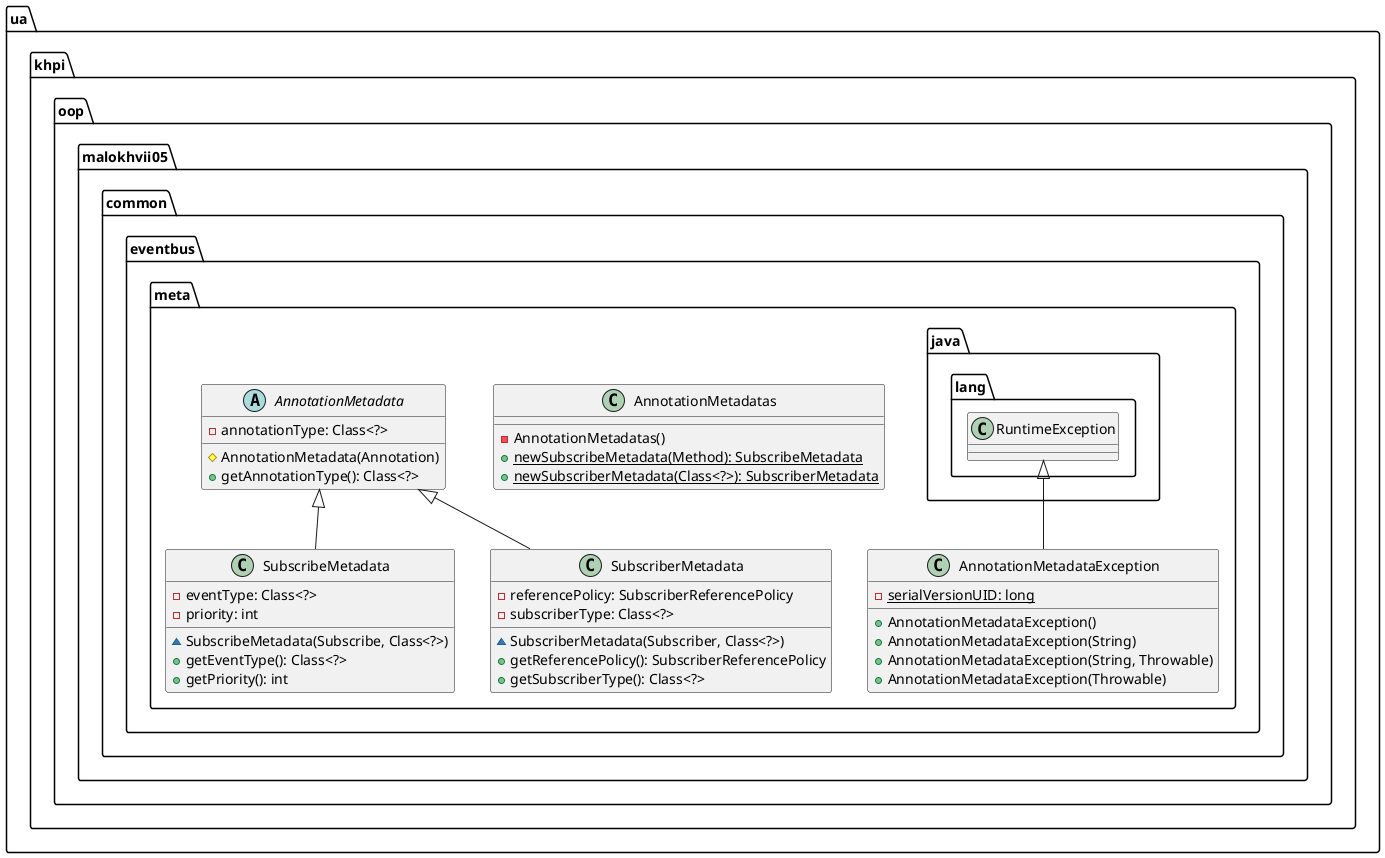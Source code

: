 @startuml

    namespace ua.khpi.oop.malokhvii05.common.eventbus.meta {

        class AnnotationMetadatas {
            -AnnotationMetadatas()
            {static} +newSubscribeMetadata(Method): SubscribeMetadata
            {static} +newSubscriberMetadata(Class<?>): SubscriberMetadata
        }

        class SubscribeMetadata {
            -eventType: Class<?>
            -priority: int
            ~SubscribeMetadata(Subscribe, Class<?>)
            +getEventType(): Class<?>
            +getPriority(): int
        }

        class AnnotationMetadataException {
            {static} -serialVersionUID: long
            +AnnotationMetadataException()
            +AnnotationMetadataException(String)
            +AnnotationMetadataException(String, Throwable)
            +AnnotationMetadataException(Throwable)
        }

        abstract class AnnotationMetadata {
            -annotationType: Class<?>
            #AnnotationMetadata(Annotation)
            +getAnnotationType(): Class<?>
        }

        class SubscriberMetadata {
            -referencePolicy: SubscriberReferencePolicy
            -subscriberType: Class<?>
            ~SubscriberMetadata(Subscriber, Class<?>)
            +getReferencePolicy(): SubscriberReferencePolicy
            +getSubscriberType(): Class<?>
        }

        AnnotationMetadata <|-- SubscribeMetadata

        class java.lang.RuntimeException
        java.lang.RuntimeException <|-- AnnotationMetadataException

        AnnotationMetadata <|-- SubscriberMetadata

    }

@enduml
